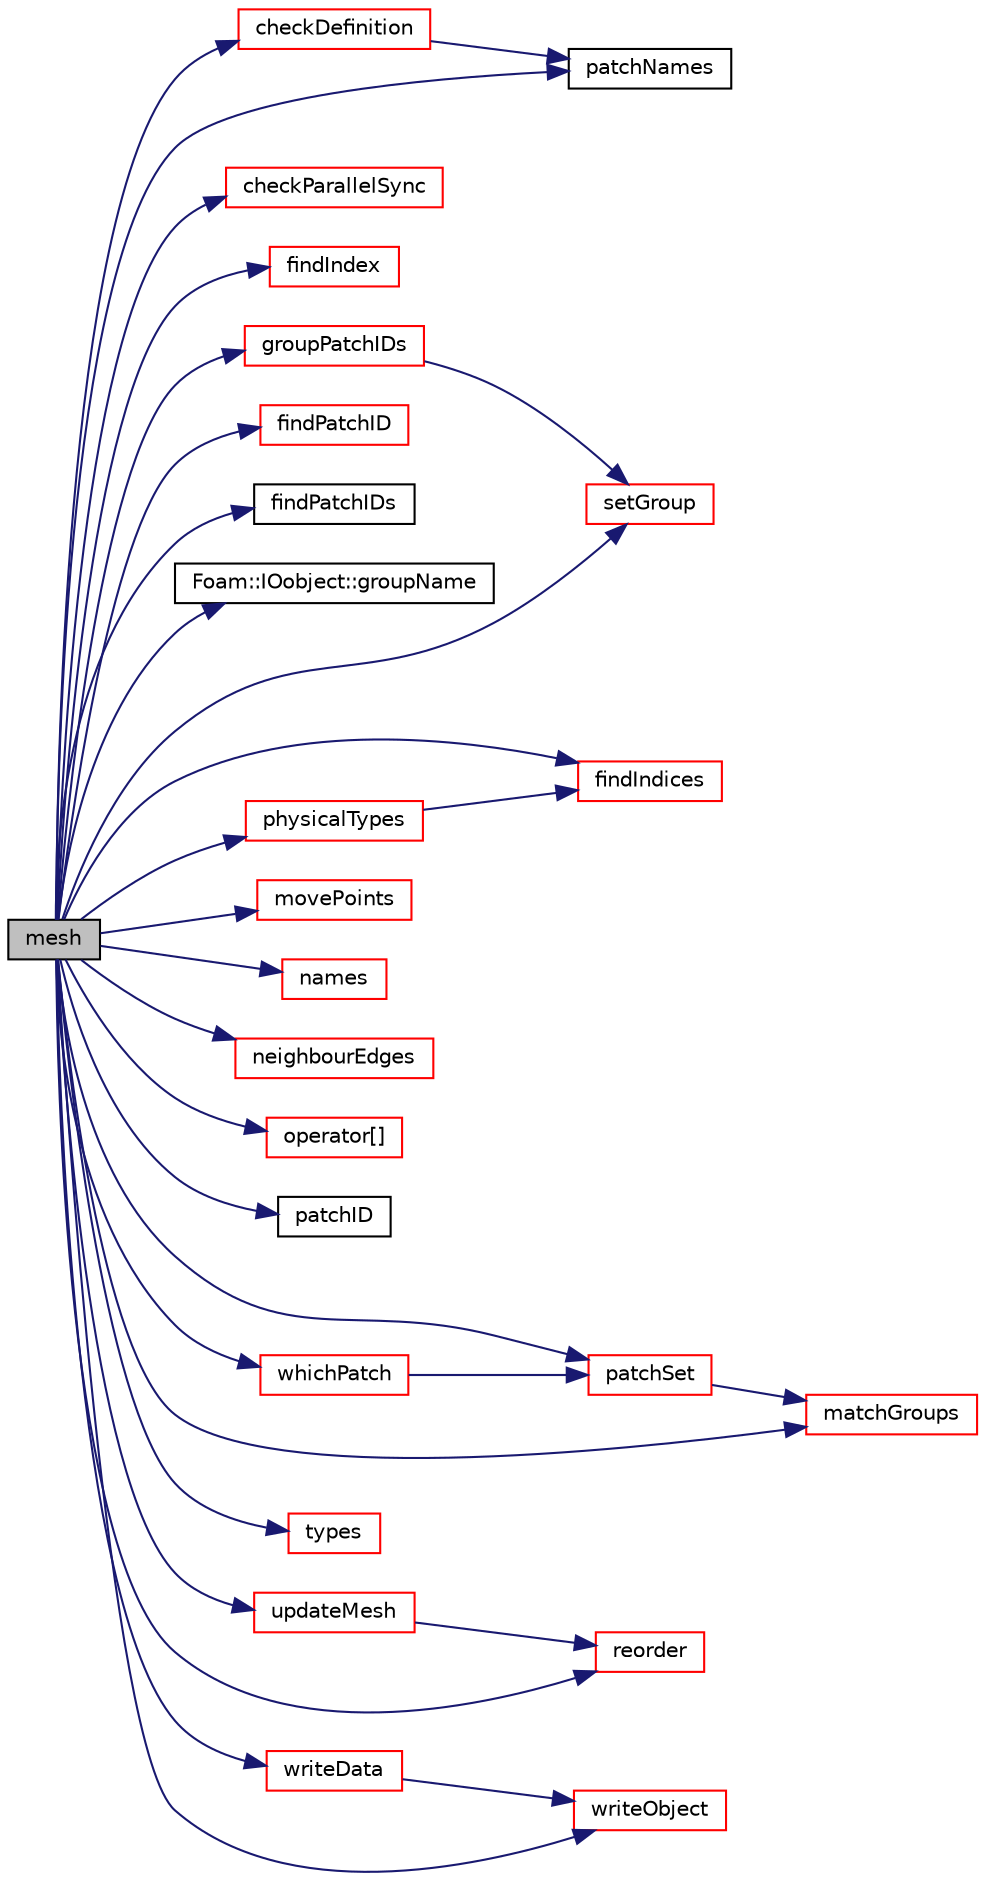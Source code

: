digraph "mesh"
{
  bgcolor="transparent";
  edge [fontname="Helvetica",fontsize="10",labelfontname="Helvetica",labelfontsize="10"];
  node [fontname="Helvetica",fontsize="10",shape=record];
  rankdir="LR";
  Node1 [label="mesh",height=0.2,width=0.4,color="black", fillcolor="grey75", style="filled", fontcolor="black"];
  Node1 -> Node2 [color="midnightblue",fontsize="10",style="solid",fontname="Helvetica"];
  Node2 [label="checkDefinition",height=0.2,width=0.4,color="red",URL="$a01953.html#a06e73ef87e1b48be76ee1da1ab2e9a38",tooltip="Check boundary definition. Return true if in error. "];
  Node2 -> Node3 [color="midnightblue",fontsize="10",style="solid",fontname="Helvetica"];
  Node3 [label="patchNames",height=0.2,width=0.4,color="black",URL="$a04068.html#a2b0b0d262376a4021c85e70b012ebe4e"];
  Node1 -> Node4 [color="midnightblue",fontsize="10",style="solid",fontname="Helvetica"];
  Node4 [label="checkParallelSync",height=0.2,width=0.4,color="red",URL="$a01953.html#a490c98638239707d88ebb005c84997cf",tooltip="Check whether all procs have all patches and in same order. Return. "];
  Node1 -> Node5 [color="midnightblue",fontsize="10",style="solid",fontname="Helvetica"];
  Node5 [label="findIndex",height=0.2,width=0.4,color="red",URL="$a01953.html#a955c3122cd8ec6013c0c6e47996da27c",tooltip="Return patch index for the first match, return -1 if not found. "];
  Node1 -> Node6 [color="midnightblue",fontsize="10",style="solid",fontname="Helvetica"];
  Node6 [label="findIndices",height=0.2,width=0.4,color="red",URL="$a01953.html#afa87df6a948b1b74671621c1154ae9c9",tooltip="Return patch indices for all matches. Optionally matches patchGroups. "];
  Node1 -> Node7 [color="midnightblue",fontsize="10",style="solid",fontname="Helvetica"];
  Node7 [label="findPatchID",height=0.2,width=0.4,color="red",URL="$a01953.html#a6591fbb33e89d53c35c972523ac09e94",tooltip="Find patch index given a name. "];
  Node1 -> Node8 [color="midnightblue",fontsize="10",style="solid",fontname="Helvetica"];
  Node8 [label="findPatchIDs",height=0.2,width=0.4,color="black",URL="$a01953.html#a61024743b655d170f6cab52c51c76586",tooltip="Find patch indices for a given polyPatch type. "];
  Node1 -> Node9 [color="midnightblue",fontsize="10",style="solid",fontname="Helvetica"];
  Node9 [label="Foam::IOobject::groupName",height=0.2,width=0.4,color="black",URL="$a01203.html#ad5705e6da2a025ad75b4cf5d748d7d30"];
  Node1 -> Node10 [color="midnightblue",fontsize="10",style="solid",fontname="Helvetica"];
  Node10 [label="groupPatchIDs",height=0.2,width=0.4,color="red",URL="$a01953.html#aa13bd3b52ad1242feaa536f5c38a22eb",tooltip="Per patch group the patch indices. "];
  Node10 -> Node11 [color="midnightblue",fontsize="10",style="solid",fontname="Helvetica"];
  Node11 [label="setGroup",height=0.2,width=0.4,color="red",URL="$a01953.html#a7535b571f4cbe1b8a5e78447bd5b7cb2",tooltip="Set/add group with patches. "];
  Node1 -> Node12 [color="midnightblue",fontsize="10",style="solid",fontname="Helvetica"];
  Node12 [label="matchGroups",height=0.2,width=0.4,color="red",URL="$a01953.html#aeb77e4ba0af6c6a8faab03402a92e43e",tooltip="Match the patches to groups. Returns all the (fully matched) groups. "];
  Node1 -> Node13 [color="midnightblue",fontsize="10",style="solid",fontname="Helvetica"];
  Node13 [label="movePoints",height=0.2,width=0.4,color="red",URL="$a01953.html#ab62834098bae1d3887f578c700754f39",tooltip="Correct polyBoundaryMesh after moving points. "];
  Node1 -> Node14 [color="midnightblue",fontsize="10",style="solid",fontname="Helvetica"];
  Node14 [label="names",height=0.2,width=0.4,color="red",URL="$a01953.html#a627bcef4e891104ff8192574b673920b",tooltip="Return a list of patch names. "];
  Node1 -> Node15 [color="midnightblue",fontsize="10",style="solid",fontname="Helvetica"];
  Node15 [label="neighbourEdges",height=0.2,width=0.4,color="red",URL="$a01953.html#a1622aa14f9257dc2d02f4bd0826049e7",tooltip="Per patch the edges on the neighbouring patch. Is for every external. "];
  Node1 -> Node16 [color="midnightblue",fontsize="10",style="solid",fontname="Helvetica"];
  Node16 [label="operator[]",height=0.2,width=0.4,color="red",URL="$a01953.html#af74c923b83c1531cf589cbcd26bf74e6",tooltip="Return const reference to polyPatch by name. "];
  Node1 -> Node17 [color="midnightblue",fontsize="10",style="solid",fontname="Helvetica"];
  Node17 [label="patchID",height=0.2,width=0.4,color="black",URL="$a01953.html#aa3446017bbf9e5b33aff322cb86f2072",tooltip="Per boundary face label the patch index. "];
  Node1 -> Node3 [color="midnightblue",fontsize="10",style="solid",fontname="Helvetica"];
  Node1 -> Node18 [color="midnightblue",fontsize="10",style="solid",fontname="Helvetica"];
  Node18 [label="patchSet",height=0.2,width=0.4,color="red",URL="$a01953.html#aaab6315ef003537187584006f4c14d30",tooltip="Return the set of patch IDs corresponding to the given names. "];
  Node18 -> Node12 [color="midnightblue",fontsize="10",style="solid",fontname="Helvetica"];
  Node1 -> Node19 [color="midnightblue",fontsize="10",style="solid",fontname="Helvetica"];
  Node19 [label="physicalTypes",height=0.2,width=0.4,color="red",URL="$a01953.html#a0847adf0d7a0e255c47cc2af144e0283",tooltip="Return a list of physical types. "];
  Node19 -> Node6 [color="midnightblue",fontsize="10",style="solid",fontname="Helvetica"];
  Node1 -> Node20 [color="midnightblue",fontsize="10",style="solid",fontname="Helvetica"];
  Node20 [label="reorder",height=0.2,width=0.4,color="red",URL="$a01953.html#a95c28578fe12550673a1a0917d8fb7f7",tooltip="Reorders patches. Ordering does not have to be done in. "];
  Node1 -> Node11 [color="midnightblue",fontsize="10",style="solid",fontname="Helvetica"];
  Node1 -> Node21 [color="midnightblue",fontsize="10",style="solid",fontname="Helvetica"];
  Node21 [label="types",height=0.2,width=0.4,color="red",URL="$a01953.html#acab287d4add129aac44d834fc7c00368",tooltip="Return a list of patch types. "];
  Node1 -> Node22 [color="midnightblue",fontsize="10",style="solid",fontname="Helvetica"];
  Node22 [label="updateMesh",height=0.2,width=0.4,color="red",URL="$a01953.html#ae5693a309a936ac1040dd48c2881677f",tooltip="Correct polyBoundaryMesh after topology update. "];
  Node22 -> Node20 [color="midnightblue",fontsize="10",style="solid",fontname="Helvetica"];
  Node1 -> Node23 [color="midnightblue",fontsize="10",style="solid",fontname="Helvetica"];
  Node23 [label="whichPatch",height=0.2,width=0.4,color="red",URL="$a01953.html#a6d7e875689c6272231ad4b60139b7324",tooltip="Return patch index for a given face label. "];
  Node23 -> Node18 [color="midnightblue",fontsize="10",style="solid",fontname="Helvetica"];
  Node1 -> Node24 [color="midnightblue",fontsize="10",style="solid",fontname="Helvetica"];
  Node24 [label="writeData",height=0.2,width=0.4,color="red",URL="$a01953.html#a2a3ea7b116b283507dc19bc8f4719c3d",tooltip="writeData member function required by regIOobject "];
  Node24 -> Node25 [color="midnightblue",fontsize="10",style="solid",fontname="Helvetica"];
  Node25 [label="writeObject",height=0.2,width=0.4,color="red",URL="$a01953.html#aa4d5557147f7b9288cfbf5222d503307",tooltip="Write using given format, version and form uncompression. "];
  Node1 -> Node25 [color="midnightblue",fontsize="10",style="solid",fontname="Helvetica"];
}
